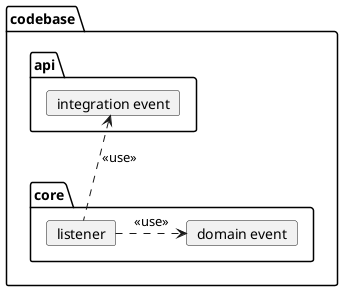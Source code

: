 @startuml
package codebase {
    package api {
        card event_api as "integration event"
    }
    package core {
        card listener
        card event_core as "domain event"
    }
    listener .u.> event_api : <<use>>
    listener .r.> event_core : <<use>>
}
@enduml
